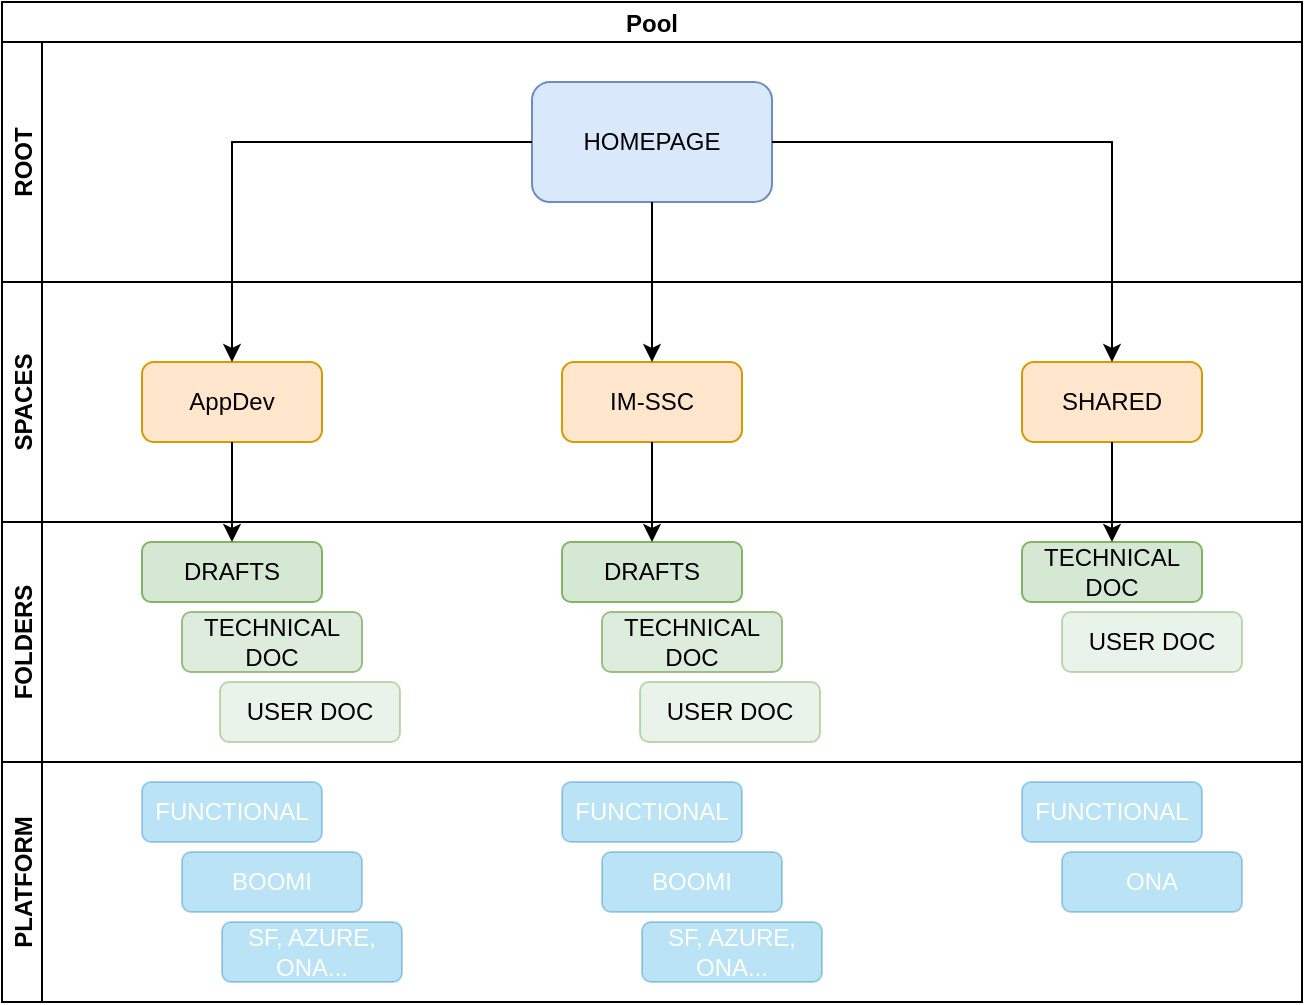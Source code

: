 <mxfile version="15.7.3" type="github">
  <diagram id="HMgrvoSyfSKHuGCKJPUB" name="Page-1">
    <mxGraphModel dx="1209" dy="671" grid="1" gridSize="10" guides="1" tooltips="1" connect="1" arrows="1" fold="1" page="1" pageScale="1" pageWidth="1169" pageHeight="1654" math="0" shadow="0">
      <root>
        <mxCell id="0" />
        <mxCell id="1" parent="0" />
        <mxCell id="sUrJkroGvJb6hWGGBYY--3" value="Pool" style="swimlane;childLayout=stackLayout;resizeParent=1;resizeParentMax=0;horizontal=1;startSize=20;horizontalStack=0;" parent="1" vertex="1">
          <mxGeometry x="330" y="20" width="650" height="380" as="geometry" />
        </mxCell>
        <mxCell id="sUrJkroGvJb6hWGGBYY--4" value="ROOT" style="swimlane;startSize=20;horizontal=0;" parent="sUrJkroGvJb6hWGGBYY--3" vertex="1">
          <mxGeometry y="20" width="650" height="120" as="geometry" />
        </mxCell>
        <mxCell id="sUrJkroGvJb6hWGGBYY--1" value="HOMEPAGE" style="rounded=1;whiteSpace=wrap;html=1;fillColor=#dae8fc;strokeColor=#6c8ebf;" parent="sUrJkroGvJb6hWGGBYY--4" vertex="1">
          <mxGeometry x="265" y="20" width="120" height="60" as="geometry" />
        </mxCell>
        <mxCell id="sUrJkroGvJb6hWGGBYY--5" value="SPACES" style="swimlane;startSize=20;horizontal=0;" parent="sUrJkroGvJb6hWGGBYY--3" vertex="1">
          <mxGeometry y="140" width="650" height="120" as="geometry" />
        </mxCell>
        <mxCell id="sUrJkroGvJb6hWGGBYY--2" value="AppDev" style="rounded=1;whiteSpace=wrap;html=1;fillColor=#ffe6cc;strokeColor=#d79b00;" parent="sUrJkroGvJb6hWGGBYY--5" vertex="1">
          <mxGeometry x="70" y="40" width="90" height="40" as="geometry" />
        </mxCell>
        <mxCell id="sUrJkroGvJb6hWGGBYY--7" value="IM-SSC" style="rounded=1;whiteSpace=wrap;html=1;fillColor=#ffe6cc;strokeColor=#d79b00;" parent="sUrJkroGvJb6hWGGBYY--5" vertex="1">
          <mxGeometry x="280" y="40" width="90" height="40" as="geometry" />
        </mxCell>
        <mxCell id="sUrJkroGvJb6hWGGBYY--8" value="SHARED" style="rounded=1;whiteSpace=wrap;html=1;fillColor=#ffe6cc;strokeColor=#d79b00;" parent="sUrJkroGvJb6hWGGBYY--5" vertex="1">
          <mxGeometry x="510" y="40" width="90" height="40" as="geometry" />
        </mxCell>
        <mxCell id="sUrJkroGvJb6hWGGBYY--6" value="FOLDERS" style="swimlane;startSize=20;horizontal=0;" parent="sUrJkroGvJb6hWGGBYY--3" vertex="1">
          <mxGeometry y="260" width="650" height="120" as="geometry" />
        </mxCell>
        <mxCell id="sUrJkroGvJb6hWGGBYY--12" value="DRAFTS" style="rounded=1;whiteSpace=wrap;html=1;fillColor=#d5e8d4;strokeColor=#82b366;" parent="sUrJkroGvJb6hWGGBYY--6" vertex="1">
          <mxGeometry x="70" y="10" width="90" height="30" as="geometry" />
        </mxCell>
        <mxCell id="sUrJkroGvJb6hWGGBYY--13" value="TECHNICAL DOC" style="rounded=1;whiteSpace=wrap;html=1;fillColor=#d5e8d4;strokeColor=#82b366;opacity=80;" parent="sUrJkroGvJb6hWGGBYY--6" vertex="1">
          <mxGeometry x="90" y="45" width="90" height="30" as="geometry" />
        </mxCell>
        <mxCell id="sUrJkroGvJb6hWGGBYY--14" value="USER DOC" style="rounded=1;whiteSpace=wrap;html=1;fillColor=#d5e8d4;strokeColor=#82b366;opacity=50;" parent="sUrJkroGvJb6hWGGBYY--6" vertex="1">
          <mxGeometry x="109" y="80" width="90" height="30" as="geometry" />
        </mxCell>
        <mxCell id="sUrJkroGvJb6hWGGBYY--16" value="DRAFTS" style="rounded=1;whiteSpace=wrap;html=1;fillColor=#d5e8d4;strokeColor=#82b366;" parent="sUrJkroGvJb6hWGGBYY--6" vertex="1">
          <mxGeometry x="280" y="10" width="90" height="30" as="geometry" />
        </mxCell>
        <mxCell id="sUrJkroGvJb6hWGGBYY--17" value="TECHNICAL DOC" style="rounded=1;whiteSpace=wrap;html=1;fillColor=#d5e8d4;strokeColor=#82b366;opacity=80;" parent="sUrJkroGvJb6hWGGBYY--6" vertex="1">
          <mxGeometry x="300" y="45" width="90" height="30" as="geometry" />
        </mxCell>
        <mxCell id="sUrJkroGvJb6hWGGBYY--18" value="USER DOC" style="rounded=1;whiteSpace=wrap;html=1;fillColor=#d5e8d4;strokeColor=#82b366;opacity=50;" parent="sUrJkroGvJb6hWGGBYY--6" vertex="1">
          <mxGeometry x="319" y="80" width="90" height="30" as="geometry" />
        </mxCell>
        <mxCell id="sUrJkroGvJb6hWGGBYY--21" value="TECHNICAL DOC" style="rounded=1;whiteSpace=wrap;html=1;fillColor=#d5e8d4;strokeColor=#82b366;" parent="sUrJkroGvJb6hWGGBYY--6" vertex="1">
          <mxGeometry x="510" y="10" width="90" height="30" as="geometry" />
        </mxCell>
        <mxCell id="sUrJkroGvJb6hWGGBYY--22" value="USER DOC" style="rounded=1;whiteSpace=wrap;html=1;fillColor=#d5e8d4;strokeColor=#82b366;opacity=50;" parent="sUrJkroGvJb6hWGGBYY--6" vertex="1">
          <mxGeometry x="530" y="45" width="90" height="30" as="geometry" />
        </mxCell>
        <mxCell id="sUrJkroGvJb6hWGGBYY--9" style="edgeStyle=orthogonalEdgeStyle;rounded=0;orthogonalLoop=1;jettySize=auto;html=1;exitX=0;exitY=0.5;exitDx=0;exitDy=0;entryX=0.5;entryY=0;entryDx=0;entryDy=0;" parent="sUrJkroGvJb6hWGGBYY--3" source="sUrJkroGvJb6hWGGBYY--1" target="sUrJkroGvJb6hWGGBYY--2" edge="1">
          <mxGeometry relative="1" as="geometry" />
        </mxCell>
        <mxCell id="sUrJkroGvJb6hWGGBYY--10" style="edgeStyle=orthogonalEdgeStyle;rounded=0;orthogonalLoop=1;jettySize=auto;html=1;exitX=0.5;exitY=1;exitDx=0;exitDy=0;entryX=0.5;entryY=0;entryDx=0;entryDy=0;" parent="sUrJkroGvJb6hWGGBYY--3" source="sUrJkroGvJb6hWGGBYY--1" target="sUrJkroGvJb6hWGGBYY--7" edge="1">
          <mxGeometry relative="1" as="geometry" />
        </mxCell>
        <mxCell id="sUrJkroGvJb6hWGGBYY--11" style="edgeStyle=orthogonalEdgeStyle;rounded=0;orthogonalLoop=1;jettySize=auto;html=1;exitX=1;exitY=0.5;exitDx=0;exitDy=0;" parent="sUrJkroGvJb6hWGGBYY--3" source="sUrJkroGvJb6hWGGBYY--1" target="sUrJkroGvJb6hWGGBYY--8" edge="1">
          <mxGeometry relative="1" as="geometry" />
        </mxCell>
        <mxCell id="sUrJkroGvJb6hWGGBYY--15" style="edgeStyle=orthogonalEdgeStyle;rounded=0;orthogonalLoop=1;jettySize=auto;html=1;exitX=0.5;exitY=1;exitDx=0;exitDy=0;entryX=0.5;entryY=0;entryDx=0;entryDy=0;" parent="sUrJkroGvJb6hWGGBYY--3" source="sUrJkroGvJb6hWGGBYY--2" target="sUrJkroGvJb6hWGGBYY--12" edge="1">
          <mxGeometry relative="1" as="geometry" />
        </mxCell>
        <mxCell id="sUrJkroGvJb6hWGGBYY--19" style="edgeStyle=orthogonalEdgeStyle;rounded=0;orthogonalLoop=1;jettySize=auto;html=1;exitX=0.5;exitY=1;exitDx=0;exitDy=0;" parent="sUrJkroGvJb6hWGGBYY--3" source="sUrJkroGvJb6hWGGBYY--7" target="sUrJkroGvJb6hWGGBYY--16" edge="1">
          <mxGeometry relative="1" as="geometry" />
        </mxCell>
        <mxCell id="sUrJkroGvJb6hWGGBYY--24" style="edgeStyle=orthogonalEdgeStyle;rounded=0;orthogonalLoop=1;jettySize=auto;html=1;exitX=0.5;exitY=1;exitDx=0;exitDy=0;entryX=0.5;entryY=0;entryDx=0;entryDy=0;" parent="sUrJkroGvJb6hWGGBYY--3" source="sUrJkroGvJb6hWGGBYY--8" target="sUrJkroGvJb6hWGGBYY--21" edge="1">
          <mxGeometry relative="1" as="geometry" />
        </mxCell>
        <mxCell id="sUrJkroGvJb6hWGGBYY--25" value="PLATFORM" style="swimlane;startSize=20;horizontal=0;" parent="1" vertex="1">
          <mxGeometry x="330" y="400" width="650" height="120" as="geometry" />
        </mxCell>
        <mxCell id="sUrJkroGvJb6hWGGBYY--26" value="FUNCTIONAL" style="rounded=1;whiteSpace=wrap;html=1;fillColor=#1ba1e2;strokeColor=#006EAF;fontColor=#ffffff;opacity=30;" parent="sUrJkroGvJb6hWGGBYY--25" vertex="1">
          <mxGeometry x="70" y="10" width="90" height="30" as="geometry" />
        </mxCell>
        <mxCell id="sUrJkroGvJb6hWGGBYY--27" value="BOOMI" style="rounded=1;whiteSpace=wrap;html=1;fillColor=#1ba1e2;strokeColor=#006EAF;fontColor=#ffffff;opacity=30;" parent="sUrJkroGvJb6hWGGBYY--25" vertex="1">
          <mxGeometry x="90" y="45" width="90" height="30" as="geometry" />
        </mxCell>
        <mxCell id="sUrJkroGvJb6hWGGBYY--28" value="SF, AZURE, ONA..." style="rounded=1;whiteSpace=wrap;html=1;fillColor=#1ba1e2;strokeColor=#006EAF;fontColor=#ffffff;opacity=30;" parent="sUrJkroGvJb6hWGGBYY--25" vertex="1">
          <mxGeometry x="110" y="80" width="90" height="30" as="geometry" />
        </mxCell>
        <mxCell id="sUrJkroGvJb6hWGGBYY--29" value="FUNCTIONAL" style="rounded=1;whiteSpace=wrap;html=1;fillColor=#1ba1e2;strokeColor=#006EAF;fontColor=#ffffff;opacity=30;" parent="sUrJkroGvJb6hWGGBYY--25" vertex="1">
          <mxGeometry x="280" y="10" width="90" height="30" as="geometry" />
        </mxCell>
        <mxCell id="sUrJkroGvJb6hWGGBYY--30" value="BOOMI" style="rounded=1;whiteSpace=wrap;html=1;fillColor=#1ba1e2;strokeColor=#006EAF;fontColor=#ffffff;opacity=30;" parent="sUrJkroGvJb6hWGGBYY--25" vertex="1">
          <mxGeometry x="300" y="45" width="90" height="30" as="geometry" />
        </mxCell>
        <mxCell id="sUrJkroGvJb6hWGGBYY--31" value="SF, AZURE, ONA..." style="rounded=1;whiteSpace=wrap;html=1;fillColor=#1ba1e2;strokeColor=#006EAF;fontColor=#ffffff;opacity=30;" parent="sUrJkroGvJb6hWGGBYY--25" vertex="1">
          <mxGeometry x="320" y="80" width="90" height="30" as="geometry" />
        </mxCell>
        <mxCell id="sUrJkroGvJb6hWGGBYY--32" value="FUNCTIONAL" style="rounded=1;whiteSpace=wrap;html=1;fillColor=#1ba1e2;strokeColor=#006EAF;fontColor=#ffffff;opacity=30;" parent="sUrJkroGvJb6hWGGBYY--25" vertex="1">
          <mxGeometry x="510" y="10" width="90" height="30" as="geometry" />
        </mxCell>
        <mxCell id="sUrJkroGvJb6hWGGBYY--33" value="ONA" style="rounded=1;whiteSpace=wrap;html=1;fillColor=#1ba1e2;strokeColor=#006EAF;fontColor=#ffffff;opacity=30;" parent="sUrJkroGvJb6hWGGBYY--25" vertex="1">
          <mxGeometry x="530" y="45" width="90" height="30" as="geometry" />
        </mxCell>
      </root>
    </mxGraphModel>
  </diagram>
</mxfile>
